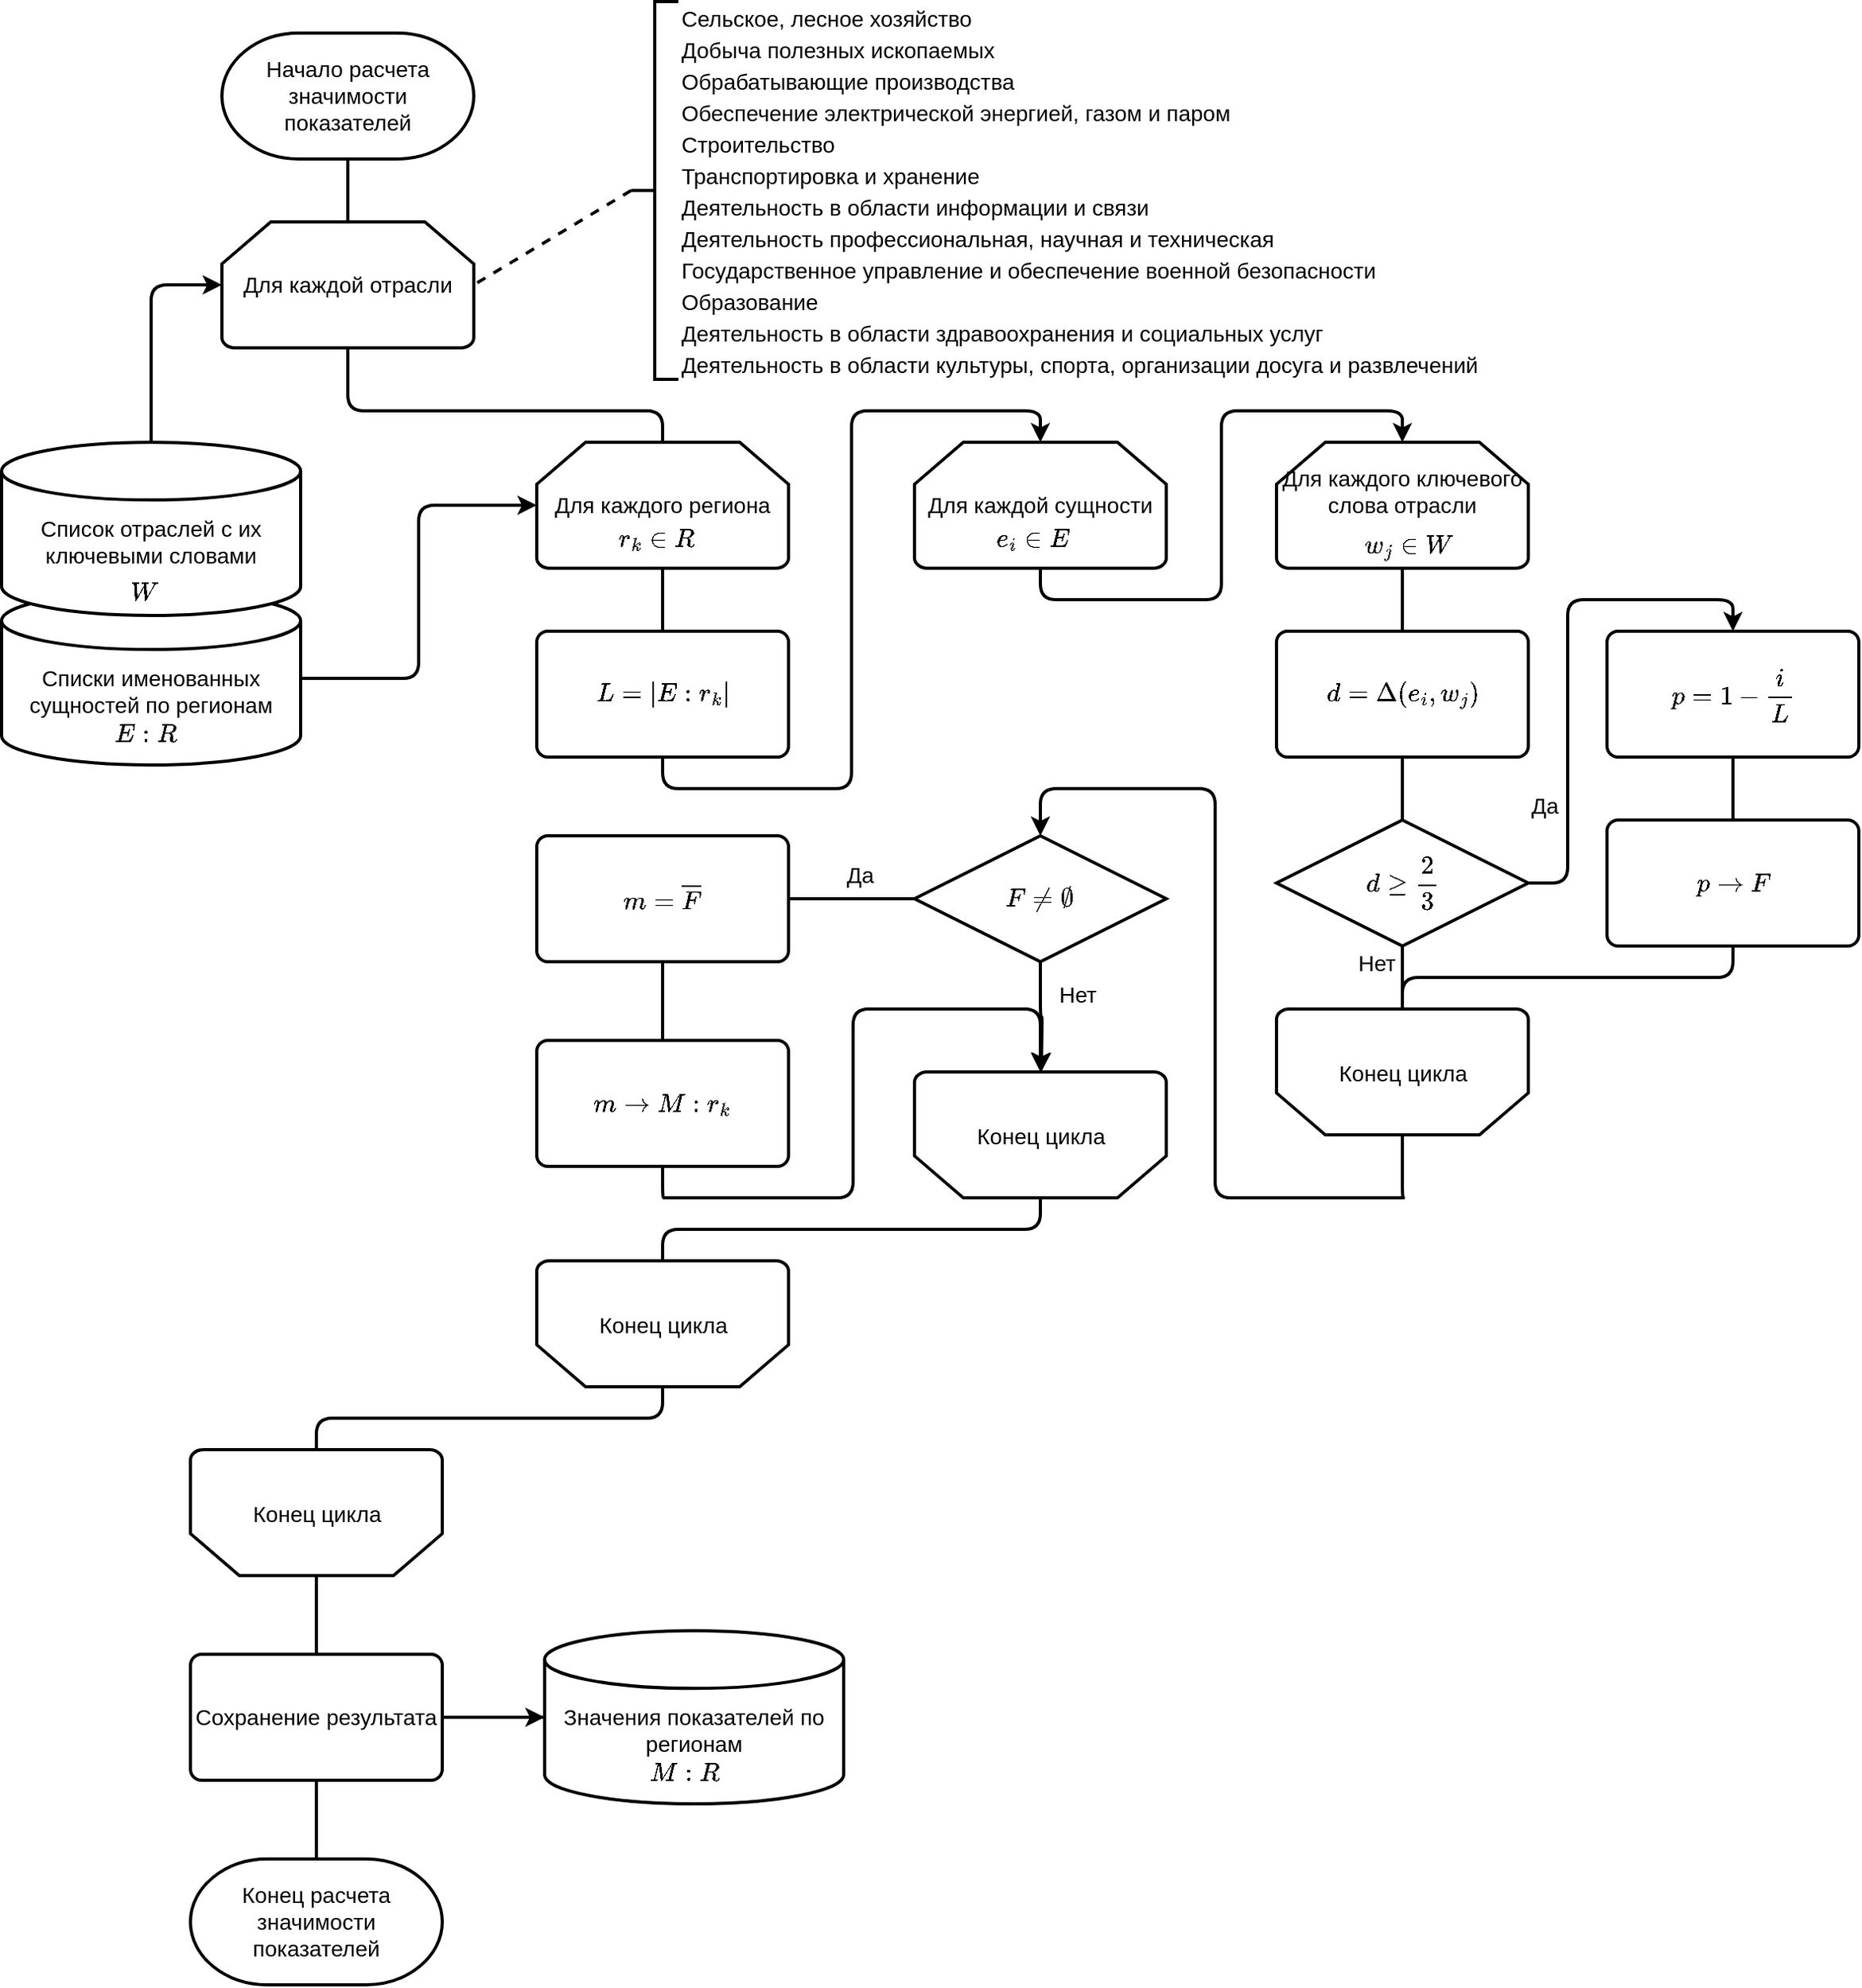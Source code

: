<mxGraphModel dx="2858" dy="1096" grid="1" gridSize="10" guides="1" tooltips="1" connect="1" arrows="1" fold="1" page="1" pageScale="1" pageWidth="827" pageHeight="1169" math="1" shadow="0">
  <root>
    <mxCell id="0"/>
    <mxCell id="1" parent="0"/>
    <mxCell id="5Bd5JUqJJ80D3uALT8kl-1" value="Начало расчета значимости показателей" style="strokeWidth=2;html=1;shape=mxgraph.flowchart.terminator;whiteSpace=wrap;fontSize=14;" parent="1" vertex="1">
      <mxGeometry x="120" y="40" width="160" height="80" as="geometry"/>
    </mxCell>
    <mxCell id="5Bd5JUqJJ80D3uALT8kl-3" value="Конец расчета значимости показателей" style="strokeWidth=2;html=1;shape=mxgraph.flowchart.terminator;whiteSpace=wrap;fontSize=14;" parent="1" vertex="1">
      <mxGeometry x="100" y="1200" width="160" height="80" as="geometry"/>
    </mxCell>
    <mxCell id="5Bd5JUqJJ80D3uALT8kl-32" style="edgeStyle=orthogonalEdgeStyle;orthogonalLoop=1;jettySize=auto;html=1;exitX=0.5;exitY=1;exitDx=0;exitDy=0;exitPerimeter=0;entryX=0.5;entryY=0;entryDx=0;entryDy=0;entryPerimeter=0;endArrow=none;endFill=0;strokeWidth=2;fontSize=14;" edge="1" parent="1" source="5Bd5JUqJJ80D3uALT8kl-5" target="5Bd5JUqJJ80D3uALT8kl-11">
      <mxGeometry relative="1" as="geometry">
        <Array as="points">
          <mxPoint x="200" y="280"/>
          <mxPoint x="400" y="280"/>
        </Array>
      </mxGeometry>
    </mxCell>
    <mxCell id="5Bd5JUqJJ80D3uALT8kl-84" style="edgeStyle=orthogonalEdgeStyle;orthogonalLoop=1;jettySize=auto;html=1;exitX=0.5;exitY=0;exitDx=0;exitDy=0;exitPerimeter=0;entryX=0.5;entryY=1;entryDx=0;entryDy=0;entryPerimeter=0;endArrow=none;endFill=0;strokeWidth=2;fontSize=14;" edge="1" parent="1" source="5Bd5JUqJJ80D3uALT8kl-5" target="5Bd5JUqJJ80D3uALT8kl-1">
      <mxGeometry relative="1" as="geometry"/>
    </mxCell>
    <mxCell id="5Bd5JUqJJ80D3uALT8kl-5" value="Для каждой отрасли" style="strokeWidth=2;html=1;shape=mxgraph.flowchart.loop_limit;whiteSpace=wrap;fontSize=14;" parent="1" vertex="1">
      <mxGeometry x="120" y="160" width="160" height="80" as="geometry"/>
    </mxCell>
    <mxCell id="5Bd5JUqJJ80D3uALT8kl-36" style="edgeStyle=orthogonalEdgeStyle;orthogonalLoop=1;jettySize=auto;html=1;exitX=0.5;exitY=1;exitDx=0;exitDy=0;exitPerimeter=0;entryX=0.5;entryY=0;entryDx=0;entryDy=0;endArrow=none;endFill=0;strokeWidth=2;fontSize=14;" edge="1" parent="1" source="5Bd5JUqJJ80D3uALT8kl-11" target="5Bd5JUqJJ80D3uALT8kl-30">
      <mxGeometry relative="1" as="geometry"/>
    </mxCell>
    <mxCell id="5Bd5JUqJJ80D3uALT8kl-11" value="Для каждого региона" style="strokeWidth=2;html=1;shape=mxgraph.flowchart.loop_limit;whiteSpace=wrap;fontSize=14;" parent="1" vertex="1">
      <mxGeometry x="320" y="300" width="160" height="80" as="geometry"/>
    </mxCell>
    <mxCell id="5Bd5JUqJJ80D3uALT8kl-22" value="" style="group" parent="1" vertex="1" connectable="0">
      <mxGeometry x="560" y="700" width="160" height="80" as="geometry"/>
    </mxCell>
    <mxCell id="5Bd5JUqJJ80D3uALT8kl-6" value="" style="strokeWidth=2;html=1;shape=mxgraph.flowchart.loop_limit;whiteSpace=wrap;fontSize=14;rotation=-180;" parent="5Bd5JUqJJ80D3uALT8kl-22" vertex="1">
      <mxGeometry width="160" height="80" as="geometry"/>
    </mxCell>
    <mxCell id="5Bd5JUqJJ80D3uALT8kl-18" value="&lt;div align=&quot;center&quot;&gt;Конец цикла&lt;/div&gt;" style="text;html=1;resizable=0;points=[];autosize=1;align=center;verticalAlign=top;spacingTop=-4;fontSize=14;" parent="5Bd5JUqJJ80D3uALT8kl-22" vertex="1">
      <mxGeometry x="30" y="30" width="100" height="20" as="geometry"/>
    </mxCell>
    <mxCell id="5Bd5JUqJJ80D3uALT8kl-23" value="" style="group" parent="1" vertex="1" connectable="0">
      <mxGeometry x="790" y="660" width="160" height="80" as="geometry"/>
    </mxCell>
    <mxCell id="5Bd5JUqJJ80D3uALT8kl-12" value="" style="strokeWidth=2;html=1;shape=mxgraph.flowchart.loop_limit;whiteSpace=wrap;fontSize=14;rotation=180;" parent="5Bd5JUqJJ80D3uALT8kl-23" vertex="1">
      <mxGeometry width="160" height="80" as="geometry"/>
    </mxCell>
    <mxCell id="5Bd5JUqJJ80D3uALT8kl-16" value="&lt;div align=&quot;center&quot;&gt;Конец цикла&lt;/div&gt;" style="text;html=1;resizable=0;points=[];autosize=1;align=center;verticalAlign=top;spacingTop=-4;fontSize=14;" parent="5Bd5JUqJJ80D3uALT8kl-23" vertex="1">
      <mxGeometry x="30" y="30" width="100" height="20" as="geometry"/>
    </mxCell>
    <mxCell id="5Bd5JUqJJ80D3uALT8kl-86" style="edgeStyle=orthogonalEdgeStyle;orthogonalLoop=1;jettySize=auto;html=1;exitX=1;exitY=0.5;exitDx=0;exitDy=0;exitPerimeter=0;entryX=0;entryY=0.5;entryDx=0;entryDy=0;entryPerimeter=0;endArrow=classic;endFill=1;strokeWidth=2;fontSize=14;" edge="1" parent="1" source="5Bd5JUqJJ80D3uALT8kl-29" target="5Bd5JUqJJ80D3uALT8kl-11">
      <mxGeometry relative="1" as="geometry"/>
    </mxCell>
    <mxCell id="5Bd5JUqJJ80D3uALT8kl-29" value="&lt;div&gt;&lt;br&gt;&lt;/div&gt;&lt;div&gt;Списки именованных сущностей по регионам&lt;br&gt;&lt;/div&gt;" style="strokeWidth=2;html=1;shape=mxgraph.flowchart.database;whiteSpace=wrap;fontSize=14;" parent="1" vertex="1">
      <mxGeometry x="-20" y="395" width="190" height="110" as="geometry"/>
    </mxCell>
    <mxCell id="5Bd5JUqJJ80D3uALT8kl-37" style="edgeStyle=orthogonalEdgeStyle;orthogonalLoop=1;jettySize=auto;html=1;exitX=0.5;exitY=1;exitDx=0;exitDy=0;entryX=0.5;entryY=0;entryDx=0;entryDy=0;entryPerimeter=0;endArrow=classic;endFill=1;strokeWidth=2;fontSize=14;" edge="1" parent="1" source="5Bd5JUqJJ80D3uALT8kl-30" target="5Bd5JUqJJ80D3uALT8kl-26">
      <mxGeometry relative="1" as="geometry"/>
    </mxCell>
    <mxCell id="5Bd5JUqJJ80D3uALT8kl-30" value="$$L = |E:r_k|$$" style="rounded=1;whiteSpace=wrap;html=1;absoluteArcSize=1;arcSize=14;strokeWidth=2;fontSize=14;" parent="1" vertex="1">
      <mxGeometry x="320" y="420" width="160" height="80" as="geometry"/>
    </mxCell>
    <mxCell id="5Bd5JUqJJ80D3uALT8kl-25" value="" style="group" vertex="1" connectable="0" parent="1">
      <mxGeometry x="410" y="20" width="540" height="240" as="geometry"/>
    </mxCell>
    <mxCell id="5Bd5JUqJJ80D3uALT8kl-21" value="" style="group" vertex="1" connectable="0" parent="5Bd5JUqJJ80D3uALT8kl-25">
      <mxGeometry width="540" height="240" as="geometry"/>
    </mxCell>
    <mxCell id="5Bd5JUqJJ80D3uALT8kl-2" value="&lt;span class=&quot;pl-s&quot;&gt;Сельское, лесное хозяйство&lt;/span&gt;" style="text;html=1;resizable=0;points=[];autosize=1;align=left;verticalAlign=top;spacingTop=-4;fontSize=14;" vertex="1" parent="5Bd5JUqJJ80D3uALT8kl-21">
      <mxGeometry width="210" height="20" as="geometry"/>
    </mxCell>
    <mxCell id="5Bd5JUqJJ80D3uALT8kl-4" value="&lt;span class=&quot;pl-s&quot;&gt;Добыча полезных ископаемых&lt;/span&gt;" style="text;html=1;resizable=0;points=[];autosize=1;align=left;verticalAlign=top;spacingTop=-4;fontSize=14;" vertex="1" parent="5Bd5JUqJJ80D3uALT8kl-21">
      <mxGeometry y="20" width="220" height="20" as="geometry"/>
    </mxCell>
    <mxCell id="5Bd5JUqJJ80D3uALT8kl-7" value="&lt;span class=&quot;pl-s&quot;&gt;Обрабатывающие производства&lt;/span&gt;" style="text;html=1;resizable=0;points=[];autosize=1;align=left;verticalAlign=top;spacingTop=-4;fontSize=14;" vertex="1" parent="5Bd5JUqJJ80D3uALT8kl-21">
      <mxGeometry y="40" width="230" height="20" as="geometry"/>
    </mxCell>
    <mxCell id="5Bd5JUqJJ80D3uALT8kl-8" value="&lt;span class=&quot;pl-s&quot;&gt;Обеспечение электрической энергией, газом и паром&lt;/span&gt;" style="text;html=1;resizable=0;points=[];autosize=1;align=left;verticalAlign=top;spacingTop=-4;fontSize=14;" vertex="1" parent="5Bd5JUqJJ80D3uALT8kl-21">
      <mxGeometry y="60" width="370" height="20" as="geometry"/>
    </mxCell>
    <mxCell id="5Bd5JUqJJ80D3uALT8kl-9" value="&lt;span class=&quot;pl-s&quot;&gt;Строительство&lt;/span&gt;" style="text;html=1;resizable=0;points=[];autosize=1;align=left;verticalAlign=top;spacingTop=-4;fontSize=14;" vertex="1" parent="5Bd5JUqJJ80D3uALT8kl-21">
      <mxGeometry y="80" width="120" height="20" as="geometry"/>
    </mxCell>
    <mxCell id="5Bd5JUqJJ80D3uALT8kl-10" value="&lt;span class=&quot;pl-s&quot;&gt;Транспортировка и хранение&lt;/span&gt;" style="text;html=1;resizable=0;points=[];autosize=1;align=left;verticalAlign=top;spacingTop=-4;fontSize=14;" vertex="1" parent="5Bd5JUqJJ80D3uALT8kl-21">
      <mxGeometry y="100" width="210" height="20" as="geometry"/>
    </mxCell>
    <mxCell id="5Bd5JUqJJ80D3uALT8kl-13" value="&lt;span class=&quot;pl-s&quot;&gt;Деятельность в области информации и связи&lt;/span&gt;" style="text;html=1;resizable=0;points=[];autosize=1;align=left;verticalAlign=top;spacingTop=-4;fontSize=14;" vertex="1" parent="5Bd5JUqJJ80D3uALT8kl-21">
      <mxGeometry y="120" width="320" height="20" as="geometry"/>
    </mxCell>
    <mxCell id="5Bd5JUqJJ80D3uALT8kl-14" value="&lt;span class=&quot;pl-s&quot;&gt;Деятельность профессиональная, научная и техническая&lt;/span&gt;" style="text;html=1;resizable=0;points=[];autosize=1;align=left;verticalAlign=top;spacingTop=-4;fontSize=14;" vertex="1" parent="5Bd5JUqJJ80D3uALT8kl-21">
      <mxGeometry y="140" width="410" height="20" as="geometry"/>
    </mxCell>
    <mxCell id="5Bd5JUqJJ80D3uALT8kl-15" value="&lt;span class=&quot;pl-s&quot;&gt;Государственное управление и обеспечение военной безопасности&lt;/span&gt;" style="text;html=1;resizable=0;points=[];autosize=1;align=left;verticalAlign=top;spacingTop=-4;fontSize=14;" vertex="1" parent="5Bd5JUqJJ80D3uALT8kl-21">
      <mxGeometry y="160" width="470" height="20" as="geometry"/>
    </mxCell>
    <mxCell id="5Bd5JUqJJ80D3uALT8kl-17" value="&lt;span class=&quot;pl-s&quot;&gt;Образование&lt;/span&gt;" style="text;html=1;resizable=0;points=[];autosize=1;align=left;verticalAlign=top;spacingTop=-4;fontSize=14;" vertex="1" parent="5Bd5JUqJJ80D3uALT8kl-21">
      <mxGeometry y="180" width="100" height="20" as="geometry"/>
    </mxCell>
    <mxCell id="5Bd5JUqJJ80D3uALT8kl-19" value="&lt;span class=&quot;pl-s&quot;&gt;Деятельность в области здравоохранения и социальных услуг&lt;/span&gt;" style="text;html=1;resizable=0;points=[];autosize=1;align=left;verticalAlign=top;spacingTop=-4;fontSize=14;" vertex="1" parent="5Bd5JUqJJ80D3uALT8kl-21">
      <mxGeometry y="200" width="440" height="20" as="geometry"/>
    </mxCell>
    <mxCell id="5Bd5JUqJJ80D3uALT8kl-20" value="&lt;span class=&quot;pl-s&quot;&gt;Деятельность в области культуры, спорта, организации досуга и развлечений&lt;/span&gt;" style="text;html=1;resizable=0;points=[];autosize=1;align=left;verticalAlign=top;spacingTop=-4;fontSize=14;" vertex="1" parent="5Bd5JUqJJ80D3uALT8kl-21">
      <mxGeometry y="220" width="540" height="20" as="geometry"/>
    </mxCell>
    <mxCell id="5Bd5JUqJJ80D3uALT8kl-24" value="" style="strokeWidth=2;html=1;shape=mxgraph.flowchart.annotation_2;align=left;labelPosition=right;pointerEvents=1;fontSize=14;" vertex="1" parent="5Bd5JUqJJ80D3uALT8kl-21">
      <mxGeometry x="-30" width="30" height="240" as="geometry"/>
    </mxCell>
    <mxCell id="5Bd5JUqJJ80D3uALT8kl-38" style="edgeStyle=orthogonalEdgeStyle;orthogonalLoop=1;jettySize=auto;html=1;exitX=0.5;exitY=1;exitDx=0;exitDy=0;exitPerimeter=0;entryX=0.5;entryY=0;entryDx=0;entryDy=0;entryPerimeter=0;endArrow=classic;endFill=1;strokeWidth=2;fontSize=14;" edge="1" parent="1" source="5Bd5JUqJJ80D3uALT8kl-26" target="5Bd5JUqJJ80D3uALT8kl-27">
      <mxGeometry relative="1" as="geometry"/>
    </mxCell>
    <mxCell id="5Bd5JUqJJ80D3uALT8kl-26" value="Для каждой сущности" style="strokeWidth=2;html=1;shape=mxgraph.flowchart.loop_limit;whiteSpace=wrap;fontSize=14;" vertex="1" parent="1">
      <mxGeometry x="560" y="300" width="160" height="80" as="geometry"/>
    </mxCell>
    <mxCell id="5Bd5JUqJJ80D3uALT8kl-27" value="&lt;div&gt;Для каждого ключевого слова отрасли&lt;/div&gt;&lt;div&gt;&lt;br&gt;&lt;/div&gt;" style="strokeWidth=2;html=1;shape=mxgraph.flowchart.loop_limit;whiteSpace=wrap;fontSize=14;" vertex="1" parent="1">
      <mxGeometry x="790" y="300" width="160" height="80" as="geometry"/>
    </mxCell>
    <mxCell id="5Bd5JUqJJ80D3uALT8kl-85" style="edgeStyle=orthogonalEdgeStyle;orthogonalLoop=1;jettySize=auto;html=1;exitX=0.5;exitY=0;exitDx=0;exitDy=0;exitPerimeter=0;entryX=0;entryY=0.5;entryDx=0;entryDy=0;entryPerimeter=0;endArrow=classic;endFill=1;strokeWidth=2;fontSize=14;" edge="1" parent="1" source="5Bd5JUqJJ80D3uALT8kl-28" target="5Bd5JUqJJ80D3uALT8kl-5">
      <mxGeometry relative="1" as="geometry"/>
    </mxCell>
    <mxCell id="5Bd5JUqJJ80D3uALT8kl-28" value="&lt;div&gt;&lt;br&gt;&lt;/div&gt;&lt;div&gt;Список отраслей с их ключевыми словами&lt;/div&gt;" style="strokeWidth=2;html=1;shape=mxgraph.flowchart.database;whiteSpace=wrap;fontSize=14;" vertex="1" parent="1">
      <mxGeometry x="-20" y="300" width="190" height="110" as="geometry"/>
    </mxCell>
    <mxCell id="5Bd5JUqJJ80D3uALT8kl-33" value="&lt;div&gt;$$E:R$$&lt;/div&gt;" style="text;html=1;resizable=0;points=[];autosize=1;align=left;verticalAlign=top;spacingTop=-4;fontSize=14;" vertex="1" parent="1">
      <mxGeometry x="50" y="460" width="70" height="20" as="geometry"/>
    </mxCell>
    <mxCell id="5Bd5JUqJJ80D3uALT8kl-39" value="$$e_i \in E$$" style="text;html=1;resizable=0;points=[];autosize=1;align=left;verticalAlign=top;spacingTop=-4;fontSize=14;" vertex="1" parent="1">
      <mxGeometry x="610" y="336" width="100" height="20" as="geometry"/>
    </mxCell>
    <mxCell id="5Bd5JUqJJ80D3uALT8kl-40" value="$$r_k \in R$$" style="text;html=1;resizable=0;points=[];autosize=1;align=left;verticalAlign=top;spacingTop=-4;fontSize=14;" vertex="1" parent="1">
      <mxGeometry x="370" y="336" width="100" height="20" as="geometry"/>
    </mxCell>
    <mxCell id="5Bd5JUqJJ80D3uALT8kl-41" value="$$w_j \in W$$" style="text;html=1;resizable=0;points=[];autosize=1;align=left;verticalAlign=top;spacingTop=-4;fontSize=14;" vertex="1" parent="1">
      <mxGeometry x="844" y="340" width="100" height="20" as="geometry"/>
    </mxCell>
    <mxCell id="5Bd5JUqJJ80D3uALT8kl-51" style="edgeStyle=orthogonalEdgeStyle;orthogonalLoop=1;jettySize=auto;html=1;exitX=0.5;exitY=1;exitDx=0;exitDy=0;entryX=0.5;entryY=0;entryDx=0;entryDy=0;entryPerimeter=0;endArrow=none;endFill=0;strokeWidth=2;fontSize=14;" edge="1" parent="1" source="5Bd5JUqJJ80D3uALT8kl-42" target="5Bd5JUqJJ80D3uALT8kl-43">
      <mxGeometry relative="1" as="geometry"/>
    </mxCell>
    <mxCell id="5Bd5JUqJJ80D3uALT8kl-52" style="edgeStyle=orthogonalEdgeStyle;orthogonalLoop=1;jettySize=auto;html=1;exitX=0.5;exitY=0;exitDx=0;exitDy=0;endArrow=none;endFill=0;strokeWidth=2;fontSize=14;" edge="1" parent="1" source="5Bd5JUqJJ80D3uALT8kl-42" target="5Bd5JUqJJ80D3uALT8kl-27">
      <mxGeometry relative="1" as="geometry"/>
    </mxCell>
    <mxCell id="5Bd5JUqJJ80D3uALT8kl-42" value="$$d = \Delta(e_i,w_j)$$" style="rounded=1;whiteSpace=wrap;html=1;absoluteArcSize=1;arcSize=14;strokeWidth=2;fontSize=14;" vertex="1" parent="1">
      <mxGeometry x="790" y="420" width="160" height="80" as="geometry"/>
    </mxCell>
    <mxCell id="5Bd5JUqJJ80D3uALT8kl-46" style="edgeStyle=orthogonalEdgeStyle;orthogonalLoop=1;jettySize=auto;html=1;exitX=1;exitY=0.5;exitDx=0;exitDy=0;exitPerimeter=0;entryX=0.5;entryY=0;entryDx=0;entryDy=0;endArrow=classic;endFill=1;strokeWidth=2;fontSize=14;" edge="1" parent="1" source="5Bd5JUqJJ80D3uALT8kl-43" target="5Bd5JUqJJ80D3uALT8kl-44">
      <mxGeometry relative="1" as="geometry"/>
    </mxCell>
    <mxCell id="5Bd5JUqJJ80D3uALT8kl-49" style="edgeStyle=orthogonalEdgeStyle;orthogonalLoop=1;jettySize=auto;html=1;exitX=0.5;exitY=1;exitDx=0;exitDy=0;exitPerimeter=0;entryX=0.5;entryY=1;entryDx=0;entryDy=0;entryPerimeter=0;endArrow=none;endFill=0;strokeWidth=2;fontSize=14;" edge="1" parent="1" source="5Bd5JUqJJ80D3uALT8kl-43" target="5Bd5JUqJJ80D3uALT8kl-12">
      <mxGeometry relative="1" as="geometry"/>
    </mxCell>
    <mxCell id="5Bd5JUqJJ80D3uALT8kl-43" value="$$d \ge \frac{2}{3}$$" style="strokeWidth=2;html=1;shape=mxgraph.flowchart.decision;whiteSpace=wrap;fontSize=14;" vertex="1" parent="1">
      <mxGeometry x="790" y="540" width="160" height="80" as="geometry"/>
    </mxCell>
    <mxCell id="5Bd5JUqJJ80D3uALT8kl-54" style="edgeStyle=orthogonalEdgeStyle;orthogonalLoop=1;jettySize=auto;html=1;exitX=0.5;exitY=1;exitDx=0;exitDy=0;entryX=0.5;entryY=0;entryDx=0;entryDy=0;endArrow=none;endFill=0;strokeWidth=2;fontSize=14;" edge="1" parent="1" source="5Bd5JUqJJ80D3uALT8kl-44" target="5Bd5JUqJJ80D3uALT8kl-53">
      <mxGeometry relative="1" as="geometry"/>
    </mxCell>
    <mxCell id="5Bd5JUqJJ80D3uALT8kl-44" value="$$p = 1-\frac{i}{L}$$" style="rounded=1;whiteSpace=wrap;html=1;absoluteArcSize=1;arcSize=14;strokeWidth=2;fontSize=14;" vertex="1" parent="1">
      <mxGeometry x="1000" y="420" width="160" height="80" as="geometry"/>
    </mxCell>
    <mxCell id="5Bd5JUqJJ80D3uALT8kl-45" value="$$W$$" style="text;html=1;resizable=0;points=[];autosize=1;align=left;verticalAlign=top;spacingTop=-4;fontSize=14;" vertex="1" parent="1">
      <mxGeometry x="60" y="370" width="60" height="20" as="geometry"/>
    </mxCell>
    <mxCell id="5Bd5JUqJJ80D3uALT8kl-47" value="Да" style="text;html=1;resizable=0;points=[];autosize=1;align=left;verticalAlign=top;spacingTop=-4;fontSize=14;" vertex="1" parent="1">
      <mxGeometry x="950" y="520" width="30" height="20" as="geometry"/>
    </mxCell>
    <mxCell id="5Bd5JUqJJ80D3uALT8kl-48" value="Нет" style="text;html=1;resizable=0;points=[];autosize=1;align=left;verticalAlign=top;spacingTop=-4;fontSize=14;" vertex="1" parent="1">
      <mxGeometry x="840" y="620" width="40" height="20" as="geometry"/>
    </mxCell>
    <mxCell id="5Bd5JUqJJ80D3uALT8kl-55" style="edgeStyle=orthogonalEdgeStyle;orthogonalLoop=1;jettySize=auto;html=1;exitX=0.5;exitY=1;exitDx=0;exitDy=0;entryX=0.5;entryY=1;entryDx=0;entryDy=0;entryPerimeter=0;endArrow=none;endFill=0;strokeWidth=2;fontSize=14;" edge="1" parent="1" source="5Bd5JUqJJ80D3uALT8kl-53" target="5Bd5JUqJJ80D3uALT8kl-12">
      <mxGeometry relative="1" as="geometry"/>
    </mxCell>
    <mxCell id="5Bd5JUqJJ80D3uALT8kl-53" value="$$p \rightarrow F$$" style="rounded=1;whiteSpace=wrap;html=1;absoluteArcSize=1;arcSize=14;strokeWidth=2;fontSize=14;" vertex="1" parent="1">
      <mxGeometry x="1000" y="540" width="160" height="80" as="geometry"/>
    </mxCell>
    <mxCell id="5Bd5JUqJJ80D3uALT8kl-72" style="edgeStyle=orthogonalEdgeStyle;orthogonalLoop=1;jettySize=auto;html=1;exitX=0.5;exitY=1;exitDx=0;exitDy=0;entryX=0.5;entryY=0;entryDx=0;entryDy=0;endArrow=none;endFill=0;strokeWidth=2;fontSize=14;" edge="1" parent="1" source="5Bd5JUqJJ80D3uALT8kl-56" target="5Bd5JUqJJ80D3uALT8kl-71">
      <mxGeometry relative="1" as="geometry"/>
    </mxCell>
    <mxCell id="5Bd5JUqJJ80D3uALT8kl-56" value="$$m = \overline F$$" style="rounded=1;whiteSpace=wrap;html=1;absoluteArcSize=1;arcSize=14;strokeWidth=2;fontSize=14;" vertex="1" parent="1">
      <mxGeometry x="320" y="550" width="160" height="80" as="geometry"/>
    </mxCell>
    <mxCell id="5Bd5JUqJJ80D3uALT8kl-58" value="" style="group" vertex="1" connectable="0" parent="1">
      <mxGeometry x="320" y="820" width="160" height="80" as="geometry"/>
    </mxCell>
    <mxCell id="5Bd5JUqJJ80D3uALT8kl-59" value="" style="strokeWidth=2;html=1;shape=mxgraph.flowchart.loop_limit;whiteSpace=wrap;fontSize=14;rotation=-180;" vertex="1" parent="5Bd5JUqJJ80D3uALT8kl-58">
      <mxGeometry width="160" height="80" as="geometry"/>
    </mxCell>
    <mxCell id="5Bd5JUqJJ80D3uALT8kl-60" value="&lt;div align=&quot;center&quot;&gt;Конец цикла&lt;/div&gt;" style="text;html=1;resizable=0;points=[];autosize=1;align=center;verticalAlign=top;spacingTop=-4;fontSize=14;" vertex="1" parent="5Bd5JUqJJ80D3uALT8kl-58">
      <mxGeometry x="30" y="30" width="100" height="20" as="geometry"/>
    </mxCell>
    <mxCell id="5Bd5JUqJJ80D3uALT8kl-61" value="" style="group" vertex="1" connectable="0" parent="1">
      <mxGeometry x="100" y="940" width="160" height="80" as="geometry"/>
    </mxCell>
    <mxCell id="5Bd5JUqJJ80D3uALT8kl-62" value="" style="strokeWidth=2;html=1;shape=mxgraph.flowchart.loop_limit;whiteSpace=wrap;fontSize=14;rotation=-180;" vertex="1" parent="5Bd5JUqJJ80D3uALT8kl-61">
      <mxGeometry width="160" height="80" as="geometry"/>
    </mxCell>
    <mxCell id="5Bd5JUqJJ80D3uALT8kl-63" value="&lt;div align=&quot;center&quot;&gt;Конец цикла&lt;/div&gt;" style="text;html=1;resizable=0;points=[];autosize=1;align=center;verticalAlign=top;spacingTop=-4;fontSize=14;" vertex="1" parent="5Bd5JUqJJ80D3uALT8kl-61">
      <mxGeometry x="30" y="30" width="100" height="20" as="geometry"/>
    </mxCell>
    <mxCell id="5Bd5JUqJJ80D3uALT8kl-70" style="edgeStyle=orthogonalEdgeStyle;orthogonalLoop=1;jettySize=auto;html=1;exitX=0;exitY=0.5;exitDx=0;exitDy=0;exitPerimeter=0;entryX=1;entryY=0.5;entryDx=0;entryDy=0;endArrow=none;endFill=0;strokeWidth=2;fontSize=14;" edge="1" parent="1" source="5Bd5JUqJJ80D3uALT8kl-67" target="5Bd5JUqJJ80D3uALT8kl-56">
      <mxGeometry relative="1" as="geometry"/>
    </mxCell>
    <mxCell id="5Bd5JUqJJ80D3uALT8kl-88" style="edgeStyle=orthogonalEdgeStyle;orthogonalLoop=1;jettySize=auto;html=1;exitX=0.5;exitY=1;exitDx=0;exitDy=0;exitPerimeter=0;endArrow=classic;endFill=1;strokeWidth=2;fontSize=14;" edge="1" parent="1" source="5Bd5JUqJJ80D3uALT8kl-67">
      <mxGeometry relative="1" as="geometry">
        <mxPoint x="640.571" y="700.0" as="targetPoint"/>
      </mxGeometry>
    </mxCell>
    <mxCell id="5Bd5JUqJJ80D3uALT8kl-67" value="$$F\ne\emptyset$$" style="strokeWidth=2;html=1;shape=mxgraph.flowchart.decision;whiteSpace=wrap;fontSize=14;" vertex="1" parent="1">
      <mxGeometry x="560" y="550" width="160" height="80" as="geometry"/>
    </mxCell>
    <mxCell id="5Bd5JUqJJ80D3uALT8kl-69" style="edgeStyle=orthogonalEdgeStyle;orthogonalLoop=1;jettySize=auto;html=1;exitX=0.5;exitY=0;exitDx=0;exitDy=0;exitPerimeter=0;entryX=0.5;entryY=0;entryDx=0;entryDy=0;endArrow=classic;endFill=1;strokeWidth=2;fontSize=14;" edge="1" parent="1" source="5Bd5JUqJJ80D3uALT8kl-12" target="5Bd5JUqJJ80D3uALT8kl-67">
      <mxGeometry relative="1" as="geometry">
        <mxPoint x="870.571" y="739.714" as="sourcePoint"/>
        <mxPoint x="420.571" y="879.714" as="targetPoint"/>
        <Array as="points">
          <mxPoint x="871" y="780"/>
          <mxPoint x="751" y="780"/>
          <mxPoint x="751" y="520"/>
          <mxPoint x="641" y="520"/>
        </Array>
      </mxGeometry>
    </mxCell>
    <mxCell id="5Bd5JUqJJ80D3uALT8kl-73" style="edgeStyle=orthogonalEdgeStyle;orthogonalLoop=1;jettySize=auto;html=1;exitX=0.5;exitY=1;exitDx=0;exitDy=0;entryX=0.5;entryY=1;entryDx=0;entryDy=0;entryPerimeter=0;endArrow=classic;endFill=1;strokeWidth=2;fontSize=14;" edge="1" parent="1" source="5Bd5JUqJJ80D3uALT8kl-71" target="5Bd5JUqJJ80D3uALT8kl-6">
      <mxGeometry relative="1" as="geometry">
        <Array as="points">
          <mxPoint x="401" y="780"/>
          <mxPoint x="521" y="780"/>
          <mxPoint x="521" y="660"/>
          <mxPoint x="641" y="660"/>
        </Array>
      </mxGeometry>
    </mxCell>
    <mxCell id="5Bd5JUqJJ80D3uALT8kl-71" value="$$m \rightarrow M:r_k$$" style="rounded=1;whiteSpace=wrap;html=1;absoluteArcSize=1;arcSize=14;strokeWidth=2;fontSize=14;" vertex="1" parent="1">
      <mxGeometry x="320" y="680" width="160" height="80" as="geometry"/>
    </mxCell>
    <mxCell id="5Bd5JUqJJ80D3uALT8kl-74" style="edgeStyle=orthogonalEdgeStyle;orthogonalLoop=1;jettySize=auto;html=1;exitX=0.5;exitY=0;exitDx=0;exitDy=0;exitPerimeter=0;entryX=0.5;entryY=1;entryDx=0;entryDy=0;entryPerimeter=0;endArrow=none;endFill=0;strokeWidth=2;fontSize=14;" edge="1" parent="1" source="5Bd5JUqJJ80D3uALT8kl-6" target="5Bd5JUqJJ80D3uALT8kl-59">
      <mxGeometry relative="1" as="geometry"/>
    </mxCell>
    <mxCell id="5Bd5JUqJJ80D3uALT8kl-75" style="edgeStyle=orthogonalEdgeStyle;orthogonalLoop=1;jettySize=auto;html=1;exitX=0.5;exitY=0;exitDx=0;exitDy=0;exitPerimeter=0;entryX=0.5;entryY=1;entryDx=0;entryDy=0;entryPerimeter=0;endArrow=none;endFill=0;strokeWidth=2;fontSize=14;" edge="1" parent="1" source="5Bd5JUqJJ80D3uALT8kl-59" target="5Bd5JUqJJ80D3uALT8kl-62">
      <mxGeometry relative="1" as="geometry"/>
    </mxCell>
    <mxCell id="5Bd5JUqJJ80D3uALT8kl-81" style="edgeStyle=orthogonalEdgeStyle;orthogonalLoop=1;jettySize=auto;html=1;exitX=1;exitY=0.5;exitDx=0;exitDy=0;entryX=0;entryY=0.5;entryDx=0;entryDy=0;entryPerimeter=0;endArrow=none;endFill=0;strokeWidth=2;fontSize=14;" edge="1" parent="1" source="5Bd5JUqJJ80D3uALT8kl-76" target="5Bd5JUqJJ80D3uALT8kl-77">
      <mxGeometry relative="1" as="geometry"/>
    </mxCell>
    <mxCell id="5Bd5JUqJJ80D3uALT8kl-82" style="edgeStyle=orthogonalEdgeStyle;orthogonalLoop=1;jettySize=auto;html=1;exitX=0.5;exitY=1;exitDx=0;exitDy=0;entryX=0.5;entryY=0;entryDx=0;entryDy=0;entryPerimeter=0;endArrow=none;endFill=0;strokeWidth=2;fontSize=14;" edge="1" parent="1" source="5Bd5JUqJJ80D3uALT8kl-76" target="5Bd5JUqJJ80D3uALT8kl-3">
      <mxGeometry relative="1" as="geometry"/>
    </mxCell>
    <mxCell id="5Bd5JUqJJ80D3uALT8kl-76" value="Сохранение результата" style="rounded=1;whiteSpace=wrap;html=1;absoluteArcSize=1;arcSize=14;strokeWidth=2;fontSize=14;" vertex="1" parent="1">
      <mxGeometry x="100" y="1070" width="160" height="80" as="geometry"/>
    </mxCell>
    <mxCell id="5Bd5JUqJJ80D3uALT8kl-83" value="" style="edgeStyle=orthogonalEdgeStyle;orthogonalLoop=1;jettySize=auto;html=1;endArrow=none;endFill=0;strokeWidth=2;fontSize=14;startArrow=classic;startFill=1;" edge="1" parent="1" source="5Bd5JUqJJ80D3uALT8kl-77" target="5Bd5JUqJJ80D3uALT8kl-76">
      <mxGeometry relative="1" as="geometry"/>
    </mxCell>
    <mxCell id="5Bd5JUqJJ80D3uALT8kl-77" value="&lt;div&gt;&lt;br&gt;&lt;/div&gt;&lt;div&gt;Значения показателей по регионам&lt;/div&gt;" style="strokeWidth=2;html=1;shape=mxgraph.flowchart.database;whiteSpace=wrap;fontSize=14;" vertex="1" parent="1">
      <mxGeometry x="325" y="1055" width="190" height="110" as="geometry"/>
    </mxCell>
    <mxCell id="5Bd5JUqJJ80D3uALT8kl-78" value="$$M:R$$" style="text;html=1;resizable=0;points=[];autosize=1;align=left;verticalAlign=top;spacingTop=-4;fontSize=14;" vertex="1" parent="1">
      <mxGeometry x="390" y="1120" width="70" height="20" as="geometry"/>
    </mxCell>
    <mxCell id="5Bd5JUqJJ80D3uALT8kl-80" style="edgeStyle=orthogonalEdgeStyle;orthogonalLoop=1;jettySize=auto;html=1;exitX=0.5;exitY=0;exitDx=0;exitDy=0;exitPerimeter=0;entryX=0.5;entryY=0;entryDx=0;entryDy=0;endArrow=none;endFill=0;strokeWidth=2;fontSize=14;" edge="1" parent="1" source="5Bd5JUqJJ80D3uALT8kl-62" target="5Bd5JUqJJ80D3uALT8kl-76">
      <mxGeometry relative="1" as="geometry"/>
    </mxCell>
    <mxCell id="5Bd5JUqJJ80D3uALT8kl-87" value="Да" style="text;html=1;resizable=0;points=[];autosize=1;align=left;verticalAlign=top;spacingTop=-4;fontSize=14;" vertex="1" parent="1">
      <mxGeometry x="515" y="564" width="30" height="20" as="geometry"/>
    </mxCell>
    <mxCell id="5Bd5JUqJJ80D3uALT8kl-89" value="Нет" style="text;html=1;resizable=0;points=[];autosize=1;align=left;verticalAlign=top;spacingTop=-4;fontSize=14;" vertex="1" parent="1">
      <mxGeometry x="650" y="640" width="40" height="20" as="geometry"/>
    </mxCell>
    <mxCell id="5Bd5JUqJJ80D3uALT8kl-90" style="orthogonalLoop=1;jettySize=auto;html=1;exitX=0;exitY=0.5;exitDx=0;exitDy=0;exitPerimeter=0;entryX=1;entryY=0.5;entryDx=0;entryDy=0;entryPerimeter=0;startArrow=none;startFill=0;endArrow=none;endFill=0;strokeWidth=2;fontSize=14;dashed=1;" edge="1" parent="1" source="5Bd5JUqJJ80D3uALT8kl-24" target="5Bd5JUqJJ80D3uALT8kl-5">
      <mxGeometry relative="1" as="geometry"/>
    </mxCell>
  </root>
</mxGraphModel>

